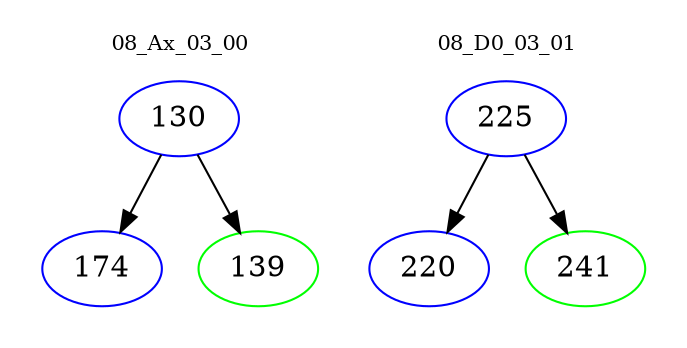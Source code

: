 digraph{
subgraph cluster_0 {
color = white
label = "08_Ax_03_00";
fontsize=10;
T0_130 [label="130", color="blue"]
T0_130 -> T0_174 [color="black"]
T0_174 [label="174", color="blue"]
T0_130 -> T0_139 [color="black"]
T0_139 [label="139", color="green"]
}
subgraph cluster_1 {
color = white
label = "08_D0_03_01";
fontsize=10;
T1_225 [label="225", color="blue"]
T1_225 -> T1_220 [color="black"]
T1_220 [label="220", color="blue"]
T1_225 -> T1_241 [color="black"]
T1_241 [label="241", color="green"]
}
}
